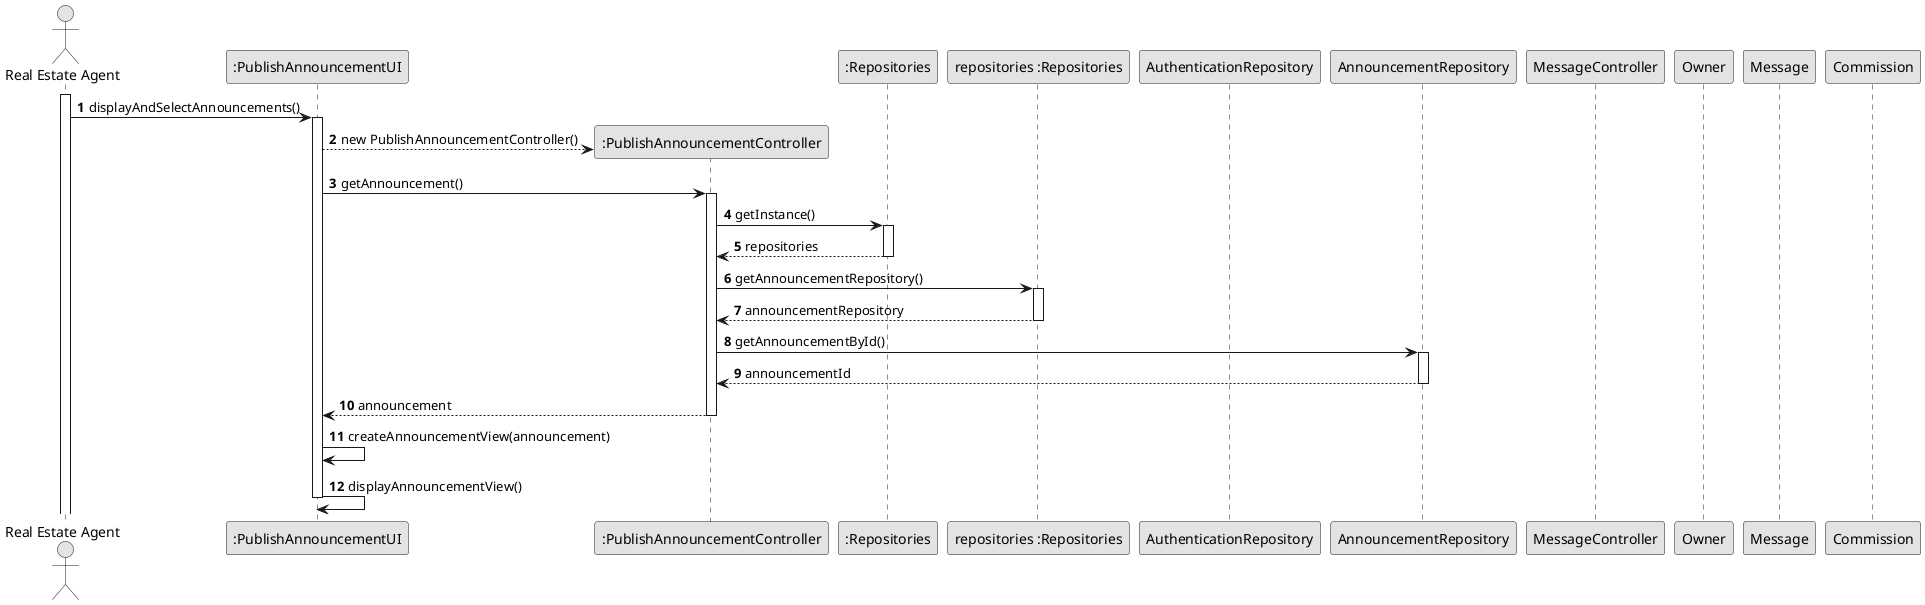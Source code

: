 @startuml
skinparam monochrome true
skinparam packageStyle rectangle
skinparam shadowing false

autonumber

actor "Real Estate Agent" as Agent
participant ":PublishAnnouncementUI" as UI
participant ":PublishAnnouncementController" as CTRL
participant ":Repositories" as Repositories
participant "repositories :Repositories" as RPS
participant "AuthenticationRepository" as AuthenticationRepository
participant "AnnouncementRepository" as AnnouncementRepository
participant "MessageController" as MessageController
participant "Owner" as Owner
participant "Message" as Message
participant "Commission" as Commission

activate Agent

Agent -> UI : displayAndSelectAnnouncements()
activate UI

UI --> CTRL** : new PublishAnnouncementController()
UI -> CTRL : getAnnouncement()
activate CTRL

CTRL -> Repositories : getInstance()
activate Repositories
Repositories --> CTRL : repositories
deactivate Repositories

CTRL -> RPS : getAnnouncementRepository()
activate RPS
RPS --> CTRL : announcementRepository
deactivate RPS
CTRL -> AnnouncementRepository : getAnnouncementById()
activate AnnouncementRepository
AnnouncementRepository --> CTRL : announcementId
deactivate AnnouncementRepository
CTRL --> UI : announcement
deactivate CTRL
UI -> UI : createAnnouncementView(announcement)
UI -> UI : displayAnnouncementView()

deactivate UI
@enduml
